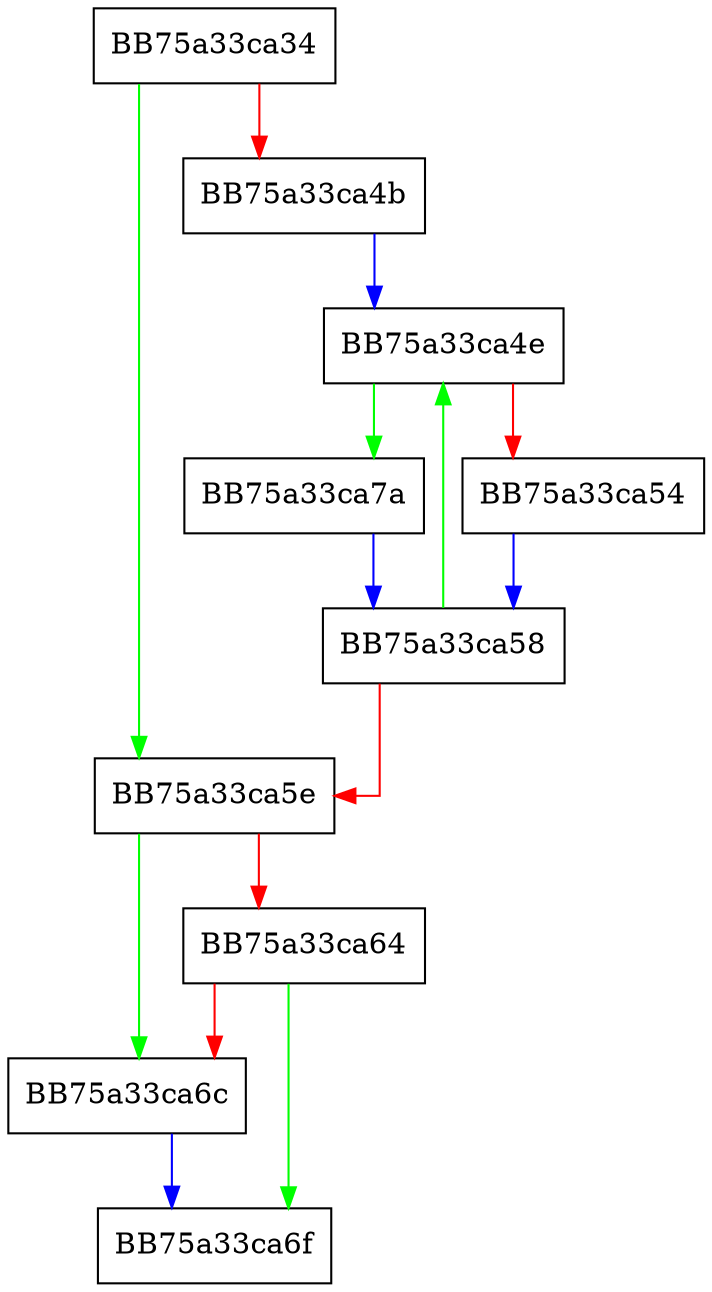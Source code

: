 digraph find {
  node [shape="box"];
  graph [splines=ortho];
  BB75a33ca34 -> BB75a33ca5e [color="green"];
  BB75a33ca34 -> BB75a33ca4b [color="red"];
  BB75a33ca4b -> BB75a33ca4e [color="blue"];
  BB75a33ca4e -> BB75a33ca7a [color="green"];
  BB75a33ca4e -> BB75a33ca54 [color="red"];
  BB75a33ca54 -> BB75a33ca58 [color="blue"];
  BB75a33ca58 -> BB75a33ca4e [color="green"];
  BB75a33ca58 -> BB75a33ca5e [color="red"];
  BB75a33ca5e -> BB75a33ca6c [color="green"];
  BB75a33ca5e -> BB75a33ca64 [color="red"];
  BB75a33ca64 -> BB75a33ca6f [color="green"];
  BB75a33ca64 -> BB75a33ca6c [color="red"];
  BB75a33ca6c -> BB75a33ca6f [color="blue"];
  BB75a33ca7a -> BB75a33ca58 [color="blue"];
}